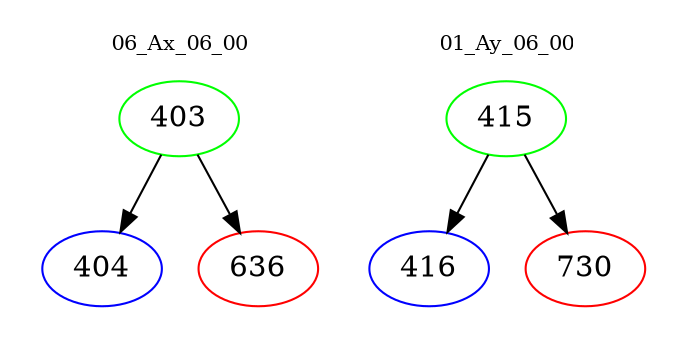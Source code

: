 digraph{
subgraph cluster_0 {
color = white
label = "06_Ax_06_00";
fontsize=10;
T0_403 [label="403", color="green"]
T0_403 -> T0_404 [color="black"]
T0_404 [label="404", color="blue"]
T0_403 -> T0_636 [color="black"]
T0_636 [label="636", color="red"]
}
subgraph cluster_1 {
color = white
label = "01_Ay_06_00";
fontsize=10;
T1_415 [label="415", color="green"]
T1_415 -> T1_416 [color="black"]
T1_416 [label="416", color="blue"]
T1_415 -> T1_730 [color="black"]
T1_730 [label="730", color="red"]
}
}
